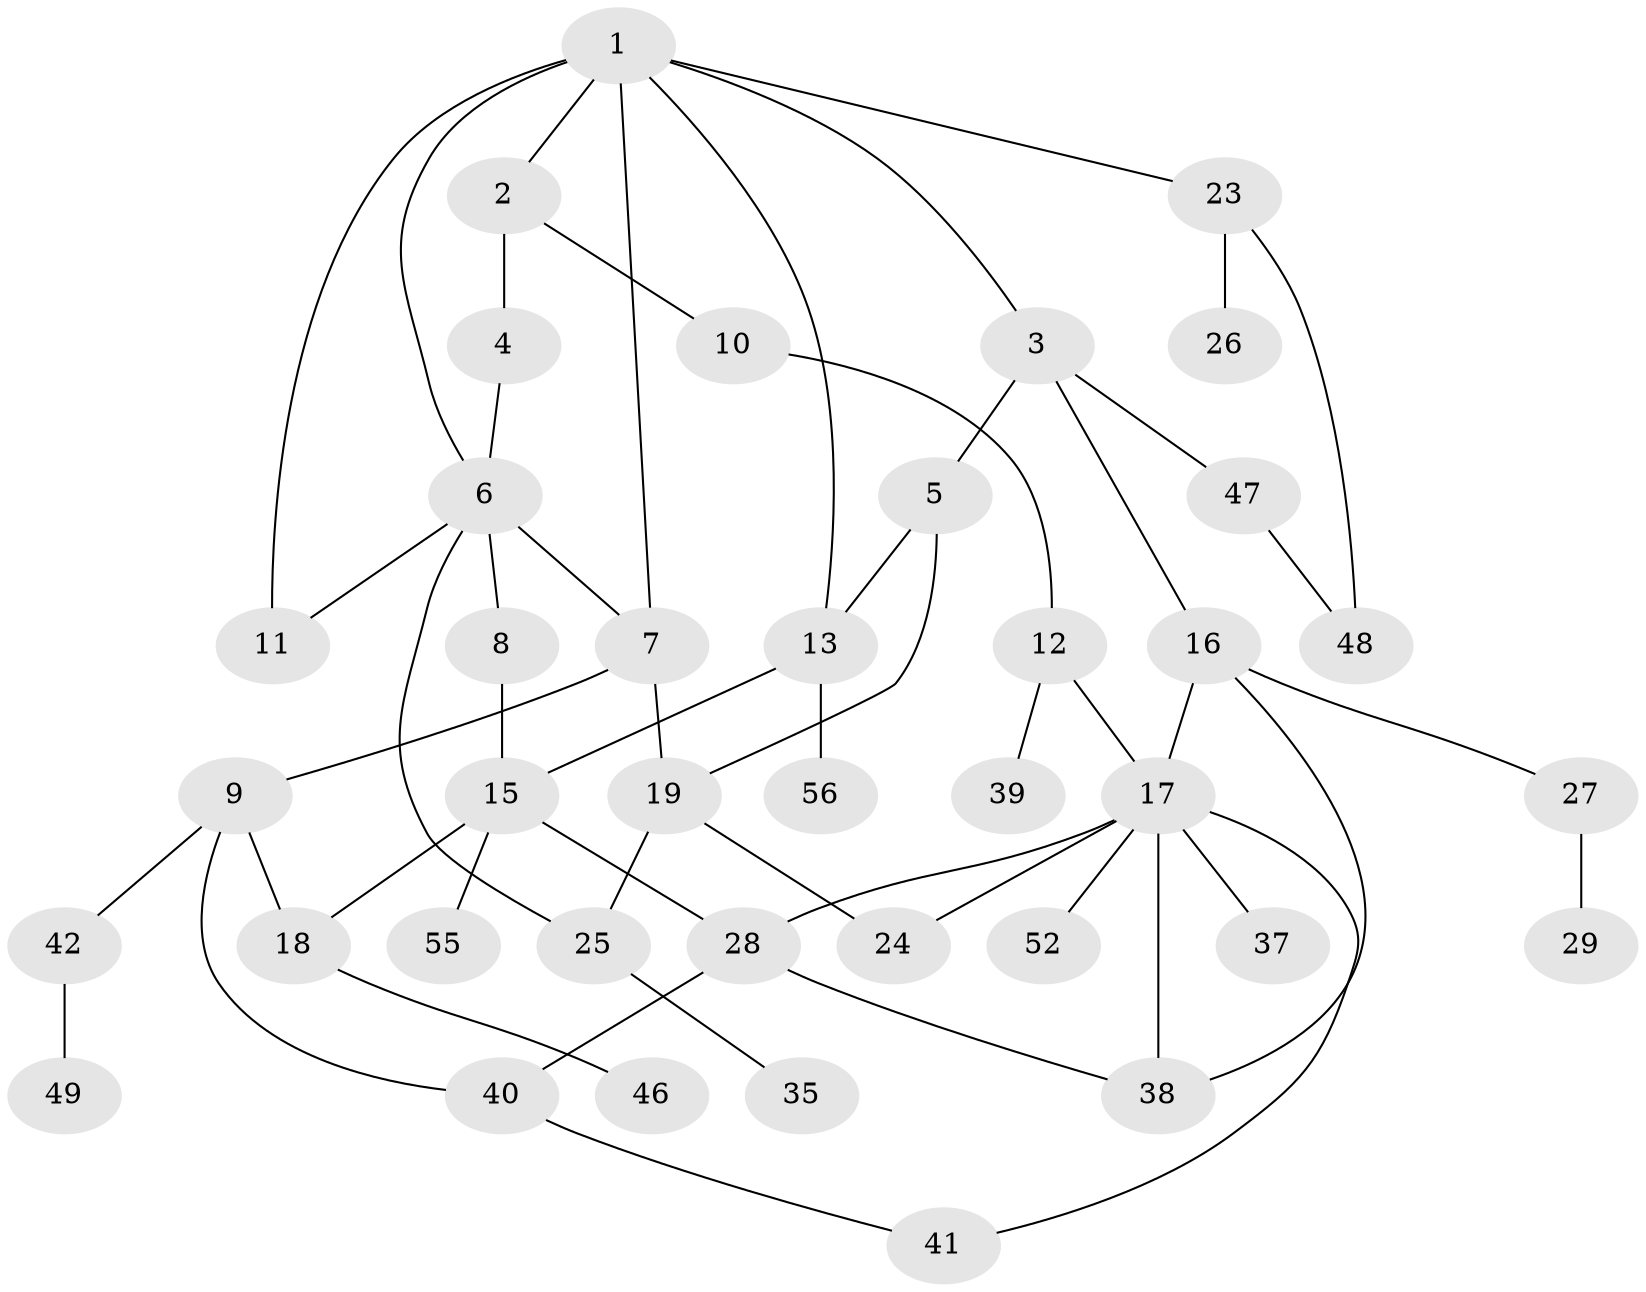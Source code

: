 // Generated by graph-tools (version 1.1) at 2025/51/02/27/25 19:51:37]
// undirected, 39 vertices, 54 edges
graph export_dot {
graph [start="1"]
  node [color=gray90,style=filled];
  1 [super="+21"];
  2 [super="+50"];
  3 [super="+14"];
  4;
  5 [super="+20"];
  6 [super="+45"];
  7 [super="+30"];
  8;
  9;
  10;
  11 [super="+32"];
  12;
  13 [super="+22"];
  15 [super="+57"];
  16 [super="+44"];
  17 [super="+43"];
  18 [super="+36"];
  19;
  23 [super="+33"];
  24 [super="+54"];
  25 [super="+34"];
  26;
  27;
  28 [super="+31"];
  29;
  35;
  37;
  38;
  39 [super="+53"];
  40;
  41;
  42 [super="+51"];
  46;
  47;
  48;
  49;
  52;
  55;
  56;
  1 -- 2 [weight=2];
  1 -- 3;
  1 -- 11;
  1 -- 23;
  1 -- 7 [weight=2];
  1 -- 6;
  1 -- 13;
  2 -- 4;
  2 -- 10;
  3 -- 5;
  3 -- 16;
  3 -- 47;
  4 -- 6;
  5 -- 13;
  5 -- 19;
  6 -- 7;
  6 -- 8;
  6 -- 25;
  6 -- 11;
  7 -- 9;
  7 -- 19;
  8 -- 15;
  9 -- 18;
  9 -- 42;
  9 -- 40;
  10 -- 12;
  12 -- 17;
  12 -- 39;
  13 -- 15;
  13 -- 56;
  15 -- 28;
  15 -- 55;
  15 -- 18;
  16 -- 27;
  16 -- 38;
  16 -- 17;
  17 -- 37;
  17 -- 41;
  17 -- 38;
  17 -- 52;
  17 -- 28;
  17 -- 24;
  18 -- 46;
  19 -- 24;
  19 -- 25;
  23 -- 26;
  23 -- 48;
  25 -- 35;
  27 -- 29;
  28 -- 38;
  28 -- 40 [weight=2];
  40 -- 41;
  42 -- 49;
  47 -- 48;
}
